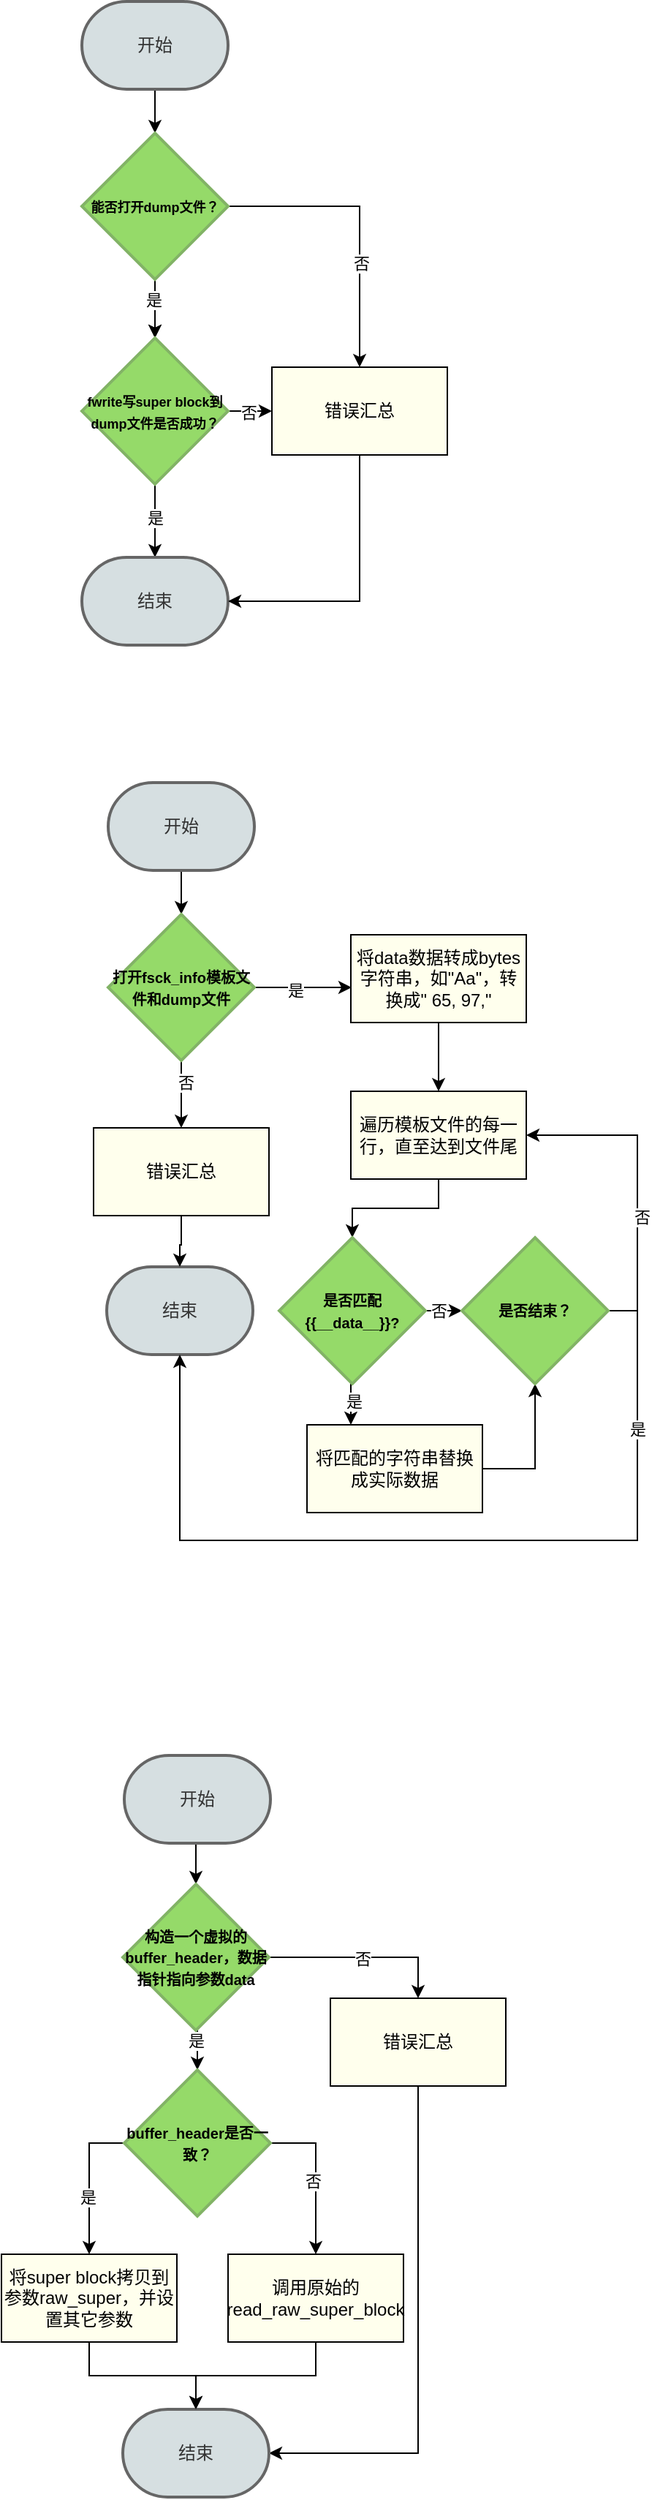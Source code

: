 <mxfile version="21.6.5" type="device">
  <diagram name="第 1 页" id="77sZ5vG2opPDJuYnOLY6">
    <mxGraphModel dx="989" dy="577" grid="0" gridSize="10" guides="1" tooltips="1" connect="1" arrows="1" fold="1" page="1" pageScale="1" pageWidth="827" pageHeight="1169" math="0" shadow="0">
      <root>
        <mxCell id="0" />
        <mxCell id="1" parent="0" />
        <mxCell id="GQVIe0LcStLkYLpoiOQq-7" style="edgeStyle=orthogonalEdgeStyle;rounded=0;orthogonalLoop=1;jettySize=auto;html=1;exitX=0.5;exitY=1;exitDx=0;exitDy=0;exitPerimeter=0;entryX=0.5;entryY=0;entryDx=0;entryDy=0;entryPerimeter=0;" edge="1" parent="1" source="GQVIe0LcStLkYLpoiOQq-1" target="GQVIe0LcStLkYLpoiOQq-4">
          <mxGeometry relative="1" as="geometry" />
        </mxCell>
        <mxCell id="GQVIe0LcStLkYLpoiOQq-1" value="开始" style="strokeWidth=2;html=1;shape=mxgraph.flowchart.terminator;whiteSpace=wrap;fillColor=#d6dfe1;fontColor=#333333;strokeColor=#666666;" vertex="1" parent="1">
          <mxGeometry x="110" y="20" width="100" height="60" as="geometry" />
        </mxCell>
        <mxCell id="GQVIe0LcStLkYLpoiOQq-8" style="edgeStyle=orthogonalEdgeStyle;rounded=0;orthogonalLoop=1;jettySize=auto;html=1;exitX=0.5;exitY=1;exitDx=0;exitDy=0;exitPerimeter=0;" edge="1" parent="1" source="GQVIe0LcStLkYLpoiOQq-4" target="GQVIe0LcStLkYLpoiOQq-5">
          <mxGeometry relative="1" as="geometry" />
        </mxCell>
        <mxCell id="GQVIe0LcStLkYLpoiOQq-11" style="edgeStyle=orthogonalEdgeStyle;rounded=0;orthogonalLoop=1;jettySize=auto;html=1;exitX=1;exitY=0.5;exitDx=0;exitDy=0;exitPerimeter=0;" edge="1" parent="1" source="GQVIe0LcStLkYLpoiOQq-4" target="GQVIe0LcStLkYLpoiOQq-10">
          <mxGeometry relative="1" as="geometry" />
        </mxCell>
        <mxCell id="GQVIe0LcStLkYLpoiOQq-16" value="否" style="edgeLabel;html=1;align=center;verticalAlign=middle;resizable=0;points=[];" vertex="1" connectable="0" parent="GQVIe0LcStLkYLpoiOQq-11">
          <mxGeometry x="0.285" y="1" relative="1" as="geometry">
            <mxPoint as="offset" />
          </mxGeometry>
        </mxCell>
        <mxCell id="GQVIe0LcStLkYLpoiOQq-14" value="" style="edgeStyle=orthogonalEdgeStyle;rounded=0;orthogonalLoop=1;jettySize=auto;html=1;" edge="1" parent="1" source="GQVIe0LcStLkYLpoiOQq-4" target="GQVIe0LcStLkYLpoiOQq-5">
          <mxGeometry relative="1" as="geometry" />
        </mxCell>
        <mxCell id="GQVIe0LcStLkYLpoiOQq-15" value="是" style="edgeLabel;html=1;align=center;verticalAlign=middle;resizable=0;points=[];" vertex="1" connectable="0" parent="GQVIe0LcStLkYLpoiOQq-14">
          <mxGeometry x="-0.325" relative="1" as="geometry">
            <mxPoint x="-1" as="offset" />
          </mxGeometry>
        </mxCell>
        <mxCell id="GQVIe0LcStLkYLpoiOQq-4" value="&lt;b style=&quot;&quot;&gt;&lt;font style=&quot;font-size: 9px;&quot;&gt;能否打开dump文件？&lt;/font&gt;&lt;/b&gt;" style="strokeWidth=2;html=1;shape=mxgraph.flowchart.decision;whiteSpace=wrap;fillColor=#95da69;strokeColor=#82b366;" vertex="1" parent="1">
          <mxGeometry x="110" y="110" width="100" height="100" as="geometry" />
        </mxCell>
        <mxCell id="GQVIe0LcStLkYLpoiOQq-9" style="edgeStyle=orthogonalEdgeStyle;rounded=0;orthogonalLoop=1;jettySize=auto;html=1;exitX=0.5;exitY=1;exitDx=0;exitDy=0;exitPerimeter=0;entryX=0.5;entryY=0;entryDx=0;entryDy=0;entryPerimeter=0;" edge="1" parent="1" source="GQVIe0LcStLkYLpoiOQq-5" target="GQVIe0LcStLkYLpoiOQq-6">
          <mxGeometry relative="1" as="geometry" />
        </mxCell>
        <mxCell id="GQVIe0LcStLkYLpoiOQq-18" value="是" style="edgeLabel;html=1;align=center;verticalAlign=middle;resizable=0;points=[];" vertex="1" connectable="0" parent="GQVIe0LcStLkYLpoiOQq-9">
          <mxGeometry x="-0.093" y="-1" relative="1" as="geometry">
            <mxPoint x="1" as="offset" />
          </mxGeometry>
        </mxCell>
        <mxCell id="GQVIe0LcStLkYLpoiOQq-12" style="edgeStyle=orthogonalEdgeStyle;rounded=0;orthogonalLoop=1;jettySize=auto;html=1;exitX=1;exitY=0.5;exitDx=0;exitDy=0;exitPerimeter=0;entryX=0;entryY=0.5;entryDx=0;entryDy=0;" edge="1" parent="1" source="GQVIe0LcStLkYLpoiOQq-5" target="GQVIe0LcStLkYLpoiOQq-10">
          <mxGeometry relative="1" as="geometry" />
        </mxCell>
        <mxCell id="GQVIe0LcStLkYLpoiOQq-17" value="否" style="edgeLabel;html=1;align=center;verticalAlign=middle;resizable=0;points=[];" vertex="1" connectable="0" parent="GQVIe0LcStLkYLpoiOQq-12">
          <mxGeometry x="-0.089" y="-1" relative="1" as="geometry">
            <mxPoint as="offset" />
          </mxGeometry>
        </mxCell>
        <mxCell id="GQVIe0LcStLkYLpoiOQq-5" value="&lt;b style=&quot;&quot;&gt;&lt;font style=&quot;font-size: 9px;&quot;&gt;fwrite写super block到dump文件是否成功？&lt;/font&gt;&lt;/b&gt;" style="strokeWidth=2;html=1;shape=mxgraph.flowchart.decision;whiteSpace=wrap;fillColor=#95DA69;strokeColor=#82b366;" vertex="1" parent="1">
          <mxGeometry x="110" y="250" width="100" height="100" as="geometry" />
        </mxCell>
        <mxCell id="GQVIe0LcStLkYLpoiOQq-6" value="结束" style="strokeWidth=2;html=1;shape=mxgraph.flowchart.terminator;whiteSpace=wrap;fillColor=#d6dfe1;fontColor=#333333;strokeColor=#666666;" vertex="1" parent="1">
          <mxGeometry x="110" y="400" width="100" height="60" as="geometry" />
        </mxCell>
        <mxCell id="GQVIe0LcStLkYLpoiOQq-13" style="edgeStyle=orthogonalEdgeStyle;rounded=0;orthogonalLoop=1;jettySize=auto;html=1;exitX=0.5;exitY=1;exitDx=0;exitDy=0;entryX=1;entryY=0.5;entryDx=0;entryDy=0;entryPerimeter=0;" edge="1" parent="1" source="GQVIe0LcStLkYLpoiOQq-10" target="GQVIe0LcStLkYLpoiOQq-6">
          <mxGeometry relative="1" as="geometry" />
        </mxCell>
        <mxCell id="GQVIe0LcStLkYLpoiOQq-10" value="错误汇总" style="rounded=0;whiteSpace=wrap;html=1;fillColor=#ffffed;" vertex="1" parent="1">
          <mxGeometry x="240" y="270" width="120" height="60" as="geometry" />
        </mxCell>
        <mxCell id="GQVIe0LcStLkYLpoiOQq-19" style="edgeStyle=orthogonalEdgeStyle;rounded=0;orthogonalLoop=1;jettySize=auto;html=1;exitX=0.5;exitY=1;exitDx=0;exitDy=0;exitPerimeter=0;entryX=0.5;entryY=0;entryDx=0;entryDy=0;entryPerimeter=0;" edge="1" parent="1" source="GQVIe0LcStLkYLpoiOQq-20" target="GQVIe0LcStLkYLpoiOQq-26">
          <mxGeometry relative="1" as="geometry" />
        </mxCell>
        <mxCell id="GQVIe0LcStLkYLpoiOQq-20" value="开始" style="strokeWidth=2;html=1;shape=mxgraph.flowchart.terminator;whiteSpace=wrap;fillColor=#d6dfe1;fontColor=#333333;strokeColor=#666666;" vertex="1" parent="1">
          <mxGeometry x="128" y="554" width="100" height="60" as="geometry" />
        </mxCell>
        <mxCell id="GQVIe0LcStLkYLpoiOQq-44" style="edgeStyle=orthogonalEdgeStyle;rounded=0;orthogonalLoop=1;jettySize=auto;html=1;exitX=0.5;exitY=1;exitDx=0;exitDy=0;exitPerimeter=0;entryX=0.5;entryY=0;entryDx=0;entryDy=0;" edge="1" parent="1" source="GQVIe0LcStLkYLpoiOQq-26" target="GQVIe0LcStLkYLpoiOQq-43">
          <mxGeometry relative="1" as="geometry" />
        </mxCell>
        <mxCell id="GQVIe0LcStLkYLpoiOQq-54" value="否" style="edgeLabel;html=1;align=center;verticalAlign=middle;resizable=0;points=[];" vertex="1" connectable="0" parent="GQVIe0LcStLkYLpoiOQq-44">
          <mxGeometry x="-0.34" y="3" relative="1" as="geometry">
            <mxPoint as="offset" />
          </mxGeometry>
        </mxCell>
        <mxCell id="GQVIe0LcStLkYLpoiOQq-46" style="edgeStyle=orthogonalEdgeStyle;rounded=0;orthogonalLoop=1;jettySize=auto;html=1;exitX=1;exitY=0.5;exitDx=0;exitDy=0;exitPerimeter=0;entryX=0.004;entryY=0.601;entryDx=0;entryDy=0;entryPerimeter=0;" edge="1" parent="1" source="GQVIe0LcStLkYLpoiOQq-26" target="GQVIe0LcStLkYLpoiOQq-38">
          <mxGeometry relative="1" as="geometry" />
        </mxCell>
        <mxCell id="GQVIe0LcStLkYLpoiOQq-55" value="是" style="edgeLabel;html=1;align=center;verticalAlign=middle;resizable=0;points=[];" vertex="1" connectable="0" parent="GQVIe0LcStLkYLpoiOQq-46">
          <mxGeometry x="-0.164" y="-2" relative="1" as="geometry">
            <mxPoint as="offset" />
          </mxGeometry>
        </mxCell>
        <mxCell id="GQVIe0LcStLkYLpoiOQq-26" value="&lt;font style=&quot;font-size: 10px;&quot;&gt;&lt;b style=&quot;&quot;&gt;打开fsck_info模板文件和dump文件&lt;/b&gt;&lt;/font&gt;" style="strokeWidth=2;html=1;shape=mxgraph.flowchart.decision;whiteSpace=wrap;fillColor=#95da69;strokeColor=#82b366;" vertex="1" parent="1">
          <mxGeometry x="128" y="644" width="100" height="100" as="geometry" />
        </mxCell>
        <mxCell id="GQVIe0LcStLkYLpoiOQq-32" value="结束" style="strokeWidth=2;html=1;shape=mxgraph.flowchart.terminator;whiteSpace=wrap;fillColor=#d6dfe1;fontColor=#333333;strokeColor=#666666;" vertex="1" parent="1">
          <mxGeometry x="127" y="885" width="100" height="60" as="geometry" />
        </mxCell>
        <mxCell id="GQVIe0LcStLkYLpoiOQq-48" style="edgeStyle=orthogonalEdgeStyle;rounded=0;orthogonalLoop=1;jettySize=auto;html=1;exitX=0.5;exitY=1;exitDx=0;exitDy=0;entryX=0.5;entryY=0;entryDx=0;entryDy=0;entryPerimeter=0;" edge="1" parent="1" source="GQVIe0LcStLkYLpoiOQq-36" target="GQVIe0LcStLkYLpoiOQq-41">
          <mxGeometry relative="1" as="geometry" />
        </mxCell>
        <mxCell id="GQVIe0LcStLkYLpoiOQq-36" value="遍历模板文件的每一行，直至达到文件尾" style="rounded=0;whiteSpace=wrap;html=1;fillColor=#ffffed;" vertex="1" parent="1">
          <mxGeometry x="294" y="765" width="120" height="60" as="geometry" />
        </mxCell>
        <mxCell id="GQVIe0LcStLkYLpoiOQq-47" style="edgeStyle=orthogonalEdgeStyle;rounded=0;orthogonalLoop=1;jettySize=auto;html=1;exitX=0.5;exitY=1;exitDx=0;exitDy=0;" edge="1" parent="1" source="GQVIe0LcStLkYLpoiOQq-38" target="GQVIe0LcStLkYLpoiOQq-36">
          <mxGeometry relative="1" as="geometry" />
        </mxCell>
        <mxCell id="GQVIe0LcStLkYLpoiOQq-38" value="将data数据转成bytes字符串，如&quot;Aa&quot;，转换成&quot; 65, 97,&quot;" style="rounded=0;whiteSpace=wrap;html=1;fillColor=#ffffed;" vertex="1" parent="1">
          <mxGeometry x="294" y="658" width="120" height="60" as="geometry" />
        </mxCell>
        <mxCell id="GQVIe0LcStLkYLpoiOQq-50" style="edgeStyle=orthogonalEdgeStyle;rounded=0;orthogonalLoop=1;jettySize=auto;html=1;exitX=1;exitY=0.5;exitDx=0;exitDy=0;entryX=0.5;entryY=1;entryDx=0;entryDy=0;entryPerimeter=0;" edge="1" parent="1" source="GQVIe0LcStLkYLpoiOQq-40" target="GQVIe0LcStLkYLpoiOQq-42">
          <mxGeometry relative="1" as="geometry" />
        </mxCell>
        <mxCell id="GQVIe0LcStLkYLpoiOQq-40" value="将匹配的字符串替换成实际数据" style="rounded=0;whiteSpace=wrap;html=1;fillColor=#ffffed;" vertex="1" parent="1">
          <mxGeometry x="264" y="993" width="120" height="60" as="geometry" />
        </mxCell>
        <mxCell id="GQVIe0LcStLkYLpoiOQq-49" style="edgeStyle=orthogonalEdgeStyle;rounded=0;orthogonalLoop=1;jettySize=auto;html=1;exitX=0.5;exitY=1;exitDx=0;exitDy=0;exitPerimeter=0;entryX=0.25;entryY=0;entryDx=0;entryDy=0;" edge="1" parent="1" source="GQVIe0LcStLkYLpoiOQq-41" target="GQVIe0LcStLkYLpoiOQq-40">
          <mxGeometry relative="1" as="geometry" />
        </mxCell>
        <mxCell id="GQVIe0LcStLkYLpoiOQq-57" value="是" style="edgeLabel;html=1;align=center;verticalAlign=middle;resizable=0;points=[];" vertex="1" connectable="0" parent="GQVIe0LcStLkYLpoiOQq-49">
          <mxGeometry x="-0.119" y="2" relative="1" as="geometry">
            <mxPoint as="offset" />
          </mxGeometry>
        </mxCell>
        <mxCell id="GQVIe0LcStLkYLpoiOQq-51" style="edgeStyle=orthogonalEdgeStyle;rounded=0;orthogonalLoop=1;jettySize=auto;html=1;exitX=1;exitY=0.5;exitDx=0;exitDy=0;exitPerimeter=0;entryX=0;entryY=0.5;entryDx=0;entryDy=0;entryPerimeter=0;" edge="1" parent="1" source="GQVIe0LcStLkYLpoiOQq-41" target="GQVIe0LcStLkYLpoiOQq-42">
          <mxGeometry relative="1" as="geometry" />
        </mxCell>
        <mxCell id="GQVIe0LcStLkYLpoiOQq-58" value="否" style="edgeLabel;html=1;align=center;verticalAlign=middle;resizable=0;points=[];" vertex="1" connectable="0" parent="GQVIe0LcStLkYLpoiOQq-51">
          <mxGeometry x="-0.299" relative="1" as="geometry">
            <mxPoint as="offset" />
          </mxGeometry>
        </mxCell>
        <mxCell id="GQVIe0LcStLkYLpoiOQq-41" value="&lt;font style=&quot;font-size: 10px;&quot;&gt;&lt;b style=&quot;&quot;&gt;是否匹配{{__data__}}?&lt;/b&gt;&lt;/font&gt;" style="strokeWidth=2;html=1;shape=mxgraph.flowchart.decision;whiteSpace=wrap;fillColor=#95da69;strokeColor=#82b366;" vertex="1" parent="1">
          <mxGeometry x="245" y="865" width="100" height="100" as="geometry" />
        </mxCell>
        <mxCell id="GQVIe0LcStLkYLpoiOQq-52" style="edgeStyle=orthogonalEdgeStyle;rounded=0;orthogonalLoop=1;jettySize=auto;html=1;exitX=1;exitY=0.5;exitDx=0;exitDy=0;exitPerimeter=0;entryX=1;entryY=0.5;entryDx=0;entryDy=0;" edge="1" parent="1" source="GQVIe0LcStLkYLpoiOQq-42" target="GQVIe0LcStLkYLpoiOQq-36">
          <mxGeometry relative="1" as="geometry" />
        </mxCell>
        <mxCell id="GQVIe0LcStLkYLpoiOQq-60" value="否" style="edgeLabel;html=1;align=center;verticalAlign=middle;resizable=0;points=[];" vertex="1" connectable="0" parent="GQVIe0LcStLkYLpoiOQq-52">
          <mxGeometry x="-0.218" y="-3" relative="1" as="geometry">
            <mxPoint as="offset" />
          </mxGeometry>
        </mxCell>
        <mxCell id="GQVIe0LcStLkYLpoiOQq-53" style="edgeStyle=orthogonalEdgeStyle;rounded=0;orthogonalLoop=1;jettySize=auto;html=1;exitX=1;exitY=0.5;exitDx=0;exitDy=0;exitPerimeter=0;entryX=0.5;entryY=1;entryDx=0;entryDy=0;entryPerimeter=0;" edge="1" parent="1" source="GQVIe0LcStLkYLpoiOQq-42" target="GQVIe0LcStLkYLpoiOQq-32">
          <mxGeometry relative="1" as="geometry">
            <Array as="points">
              <mxPoint x="490" y="915" />
              <mxPoint x="490" y="1072" />
              <mxPoint x="177" y="1072" />
            </Array>
          </mxGeometry>
        </mxCell>
        <mxCell id="GQVIe0LcStLkYLpoiOQq-59" value="是" style="edgeLabel;html=1;align=center;verticalAlign=middle;resizable=0;points=[];" vertex="1" connectable="0" parent="GQVIe0LcStLkYLpoiOQq-53">
          <mxGeometry x="-0.674" relative="1" as="geometry">
            <mxPoint as="offset" />
          </mxGeometry>
        </mxCell>
        <mxCell id="GQVIe0LcStLkYLpoiOQq-42" value="&lt;font style=&quot;font-size: 10px;&quot;&gt;&lt;b style=&quot;&quot;&gt;是否结束？&lt;/b&gt;&lt;/font&gt;" style="strokeWidth=2;html=1;shape=mxgraph.flowchart.decision;whiteSpace=wrap;fillColor=#95da69;strokeColor=#82b366;" vertex="1" parent="1">
          <mxGeometry x="370" y="865" width="100" height="100" as="geometry" />
        </mxCell>
        <mxCell id="GQVIe0LcStLkYLpoiOQq-45" style="edgeStyle=orthogonalEdgeStyle;rounded=0;orthogonalLoop=1;jettySize=auto;html=1;exitX=0.5;exitY=1;exitDx=0;exitDy=0;" edge="1" parent="1" source="GQVIe0LcStLkYLpoiOQq-43" target="GQVIe0LcStLkYLpoiOQq-32">
          <mxGeometry relative="1" as="geometry" />
        </mxCell>
        <mxCell id="GQVIe0LcStLkYLpoiOQq-43" value="错误汇总" style="rounded=0;whiteSpace=wrap;html=1;fillColor=#ffffed;" vertex="1" parent="1">
          <mxGeometry x="118" y="790" width="120" height="60" as="geometry" />
        </mxCell>
        <mxCell id="GQVIe0LcStLkYLpoiOQq-85" style="edgeStyle=orthogonalEdgeStyle;rounded=0;orthogonalLoop=1;jettySize=auto;html=1;exitX=0.5;exitY=1;exitDx=0;exitDy=0;exitPerimeter=0;entryX=0.5;entryY=0;entryDx=0;entryDy=0;entryPerimeter=0;" edge="1" parent="1" source="GQVIe0LcStLkYLpoiOQq-62" target="GQVIe0LcStLkYLpoiOQq-77">
          <mxGeometry relative="1" as="geometry" />
        </mxCell>
        <mxCell id="GQVIe0LcStLkYLpoiOQq-62" value="开始" style="strokeWidth=2;html=1;shape=mxgraph.flowchart.terminator;whiteSpace=wrap;fillColor=#d6dfe1;fontColor=#333333;strokeColor=#666666;" vertex="1" parent="1">
          <mxGeometry x="139" y="1219" width="100" height="60" as="geometry" />
        </mxCell>
        <mxCell id="GQVIe0LcStLkYLpoiOQq-86" style="edgeStyle=orthogonalEdgeStyle;rounded=0;orthogonalLoop=1;jettySize=auto;html=1;exitX=0.5;exitY=1;exitDx=0;exitDy=0;exitPerimeter=0;entryX=0.5;entryY=0;entryDx=0;entryDy=0;entryPerimeter=0;" edge="1" parent="1" source="GQVIe0LcStLkYLpoiOQq-77" target="GQVIe0LcStLkYLpoiOQq-80">
          <mxGeometry relative="1" as="geometry" />
        </mxCell>
        <mxCell id="GQVIe0LcStLkYLpoiOQq-96" value="是" style="edgeLabel;html=1;align=center;verticalAlign=middle;resizable=0;points=[];" vertex="1" connectable="0" parent="GQVIe0LcStLkYLpoiOQq-86">
          <mxGeometry x="-0.426" y="-1" relative="1" as="geometry">
            <mxPoint as="offset" />
          </mxGeometry>
        </mxCell>
        <mxCell id="GQVIe0LcStLkYLpoiOQq-91" style="edgeStyle=orthogonalEdgeStyle;rounded=0;orthogonalLoop=1;jettySize=auto;html=1;exitX=1;exitY=0.5;exitDx=0;exitDy=0;exitPerimeter=0;entryX=0.5;entryY=0;entryDx=0;entryDy=0;" edge="1" parent="1" source="GQVIe0LcStLkYLpoiOQq-77" target="GQVIe0LcStLkYLpoiOQq-82">
          <mxGeometry relative="1" as="geometry" />
        </mxCell>
        <mxCell id="GQVIe0LcStLkYLpoiOQq-95" value="否" style="edgeLabel;html=1;align=center;verticalAlign=middle;resizable=0;points=[];" vertex="1" connectable="0" parent="GQVIe0LcStLkYLpoiOQq-91">
          <mxGeometry x="-0.026" y="-1" relative="1" as="geometry">
            <mxPoint as="offset" />
          </mxGeometry>
        </mxCell>
        <mxCell id="GQVIe0LcStLkYLpoiOQq-77" value="&lt;font style=&quot;font-size: 10px;&quot;&gt;&lt;b style=&quot;&quot;&gt;构造一个虚拟的buffer_header，数据指针指向参数data&lt;/b&gt;&lt;/font&gt;" style="strokeWidth=2;html=1;shape=mxgraph.flowchart.decision;whiteSpace=wrap;fillColor=#95da69;strokeColor=#82b366;" vertex="1" parent="1">
          <mxGeometry x="138" y="1307" width="100" height="100" as="geometry" />
        </mxCell>
        <mxCell id="GQVIe0LcStLkYLpoiOQq-89" style="edgeStyle=orthogonalEdgeStyle;rounded=0;orthogonalLoop=1;jettySize=auto;html=1;exitX=0;exitY=0.5;exitDx=0;exitDy=0;exitPerimeter=0;" edge="1" parent="1" source="GQVIe0LcStLkYLpoiOQq-80" target="GQVIe0LcStLkYLpoiOQq-83">
          <mxGeometry relative="1" as="geometry" />
        </mxCell>
        <mxCell id="GQVIe0LcStLkYLpoiOQq-97" value="是" style="edgeLabel;html=1;align=center;verticalAlign=middle;resizable=0;points=[];" vertex="1" connectable="0" parent="GQVIe0LcStLkYLpoiOQq-89">
          <mxGeometry x="0.205" y="-1" relative="1" as="geometry">
            <mxPoint as="offset" />
          </mxGeometry>
        </mxCell>
        <mxCell id="GQVIe0LcStLkYLpoiOQq-90" style="edgeStyle=orthogonalEdgeStyle;rounded=0;orthogonalLoop=1;jettySize=auto;html=1;exitX=1;exitY=0.5;exitDx=0;exitDy=0;exitPerimeter=0;" edge="1" parent="1" source="GQVIe0LcStLkYLpoiOQq-80" target="GQVIe0LcStLkYLpoiOQq-87">
          <mxGeometry relative="1" as="geometry" />
        </mxCell>
        <mxCell id="GQVIe0LcStLkYLpoiOQq-98" value="否" style="edgeLabel;html=1;align=center;verticalAlign=middle;resizable=0;points=[];" vertex="1" connectable="0" parent="GQVIe0LcStLkYLpoiOQq-90">
          <mxGeometry x="0.064" y="-2" relative="1" as="geometry">
            <mxPoint as="offset" />
          </mxGeometry>
        </mxCell>
        <mxCell id="GQVIe0LcStLkYLpoiOQq-80" value="&lt;font style=&quot;font-size: 10px;&quot;&gt;&lt;b style=&quot;&quot;&gt;buffer_header是否一致？&lt;/b&gt;&lt;/font&gt;" style="strokeWidth=2;html=1;shape=mxgraph.flowchart.decision;whiteSpace=wrap;fillColor=#95da69;strokeColor=#82b366;" vertex="1" parent="1">
          <mxGeometry x="139" y="1434" width="100" height="100" as="geometry" />
        </mxCell>
        <mxCell id="GQVIe0LcStLkYLpoiOQq-92" style="edgeStyle=orthogonalEdgeStyle;rounded=0;orthogonalLoop=1;jettySize=auto;html=1;exitX=0.5;exitY=1;exitDx=0;exitDy=0;" edge="1" parent="1" source="GQVIe0LcStLkYLpoiOQq-82" target="GQVIe0LcStLkYLpoiOQq-84">
          <mxGeometry relative="1" as="geometry">
            <Array as="points">
              <mxPoint x="340" y="1696" />
            </Array>
          </mxGeometry>
        </mxCell>
        <mxCell id="GQVIe0LcStLkYLpoiOQq-82" value="错误汇总" style="rounded=0;whiteSpace=wrap;html=1;fillColor=#ffffed;" vertex="1" parent="1">
          <mxGeometry x="280" y="1385" width="120" height="60" as="geometry" />
        </mxCell>
        <mxCell id="GQVIe0LcStLkYLpoiOQq-94" style="edgeStyle=orthogonalEdgeStyle;rounded=0;orthogonalLoop=1;jettySize=auto;html=1;exitX=0.5;exitY=1;exitDx=0;exitDy=0;" edge="1" parent="1" source="GQVIe0LcStLkYLpoiOQq-83" target="GQVIe0LcStLkYLpoiOQq-84">
          <mxGeometry relative="1" as="geometry" />
        </mxCell>
        <mxCell id="GQVIe0LcStLkYLpoiOQq-83" value="将super block拷贝到参数raw_super，并设置其它参数" style="rounded=0;whiteSpace=wrap;html=1;fillColor=#ffffed;" vertex="1" parent="1">
          <mxGeometry x="55" y="1560" width="120" height="60" as="geometry" />
        </mxCell>
        <mxCell id="GQVIe0LcStLkYLpoiOQq-84" value="结束" style="strokeWidth=2;html=1;shape=mxgraph.flowchart.terminator;whiteSpace=wrap;fillColor=#d6dfe1;fontColor=#333333;strokeColor=#666666;" vertex="1" parent="1">
          <mxGeometry x="138" y="1666" width="100" height="60" as="geometry" />
        </mxCell>
        <mxCell id="GQVIe0LcStLkYLpoiOQq-93" style="edgeStyle=orthogonalEdgeStyle;rounded=0;orthogonalLoop=1;jettySize=auto;html=1;exitX=0.5;exitY=1;exitDx=0;exitDy=0;" edge="1" parent="1" source="GQVIe0LcStLkYLpoiOQq-87" target="GQVIe0LcStLkYLpoiOQq-84">
          <mxGeometry relative="1" as="geometry" />
        </mxCell>
        <mxCell id="GQVIe0LcStLkYLpoiOQq-87" value="调用原始的read_raw_super_block" style="rounded=0;whiteSpace=wrap;html=1;fillColor=#ffffed;" vertex="1" parent="1">
          <mxGeometry x="210" y="1560" width="120" height="60" as="geometry" />
        </mxCell>
      </root>
    </mxGraphModel>
  </diagram>
</mxfile>
